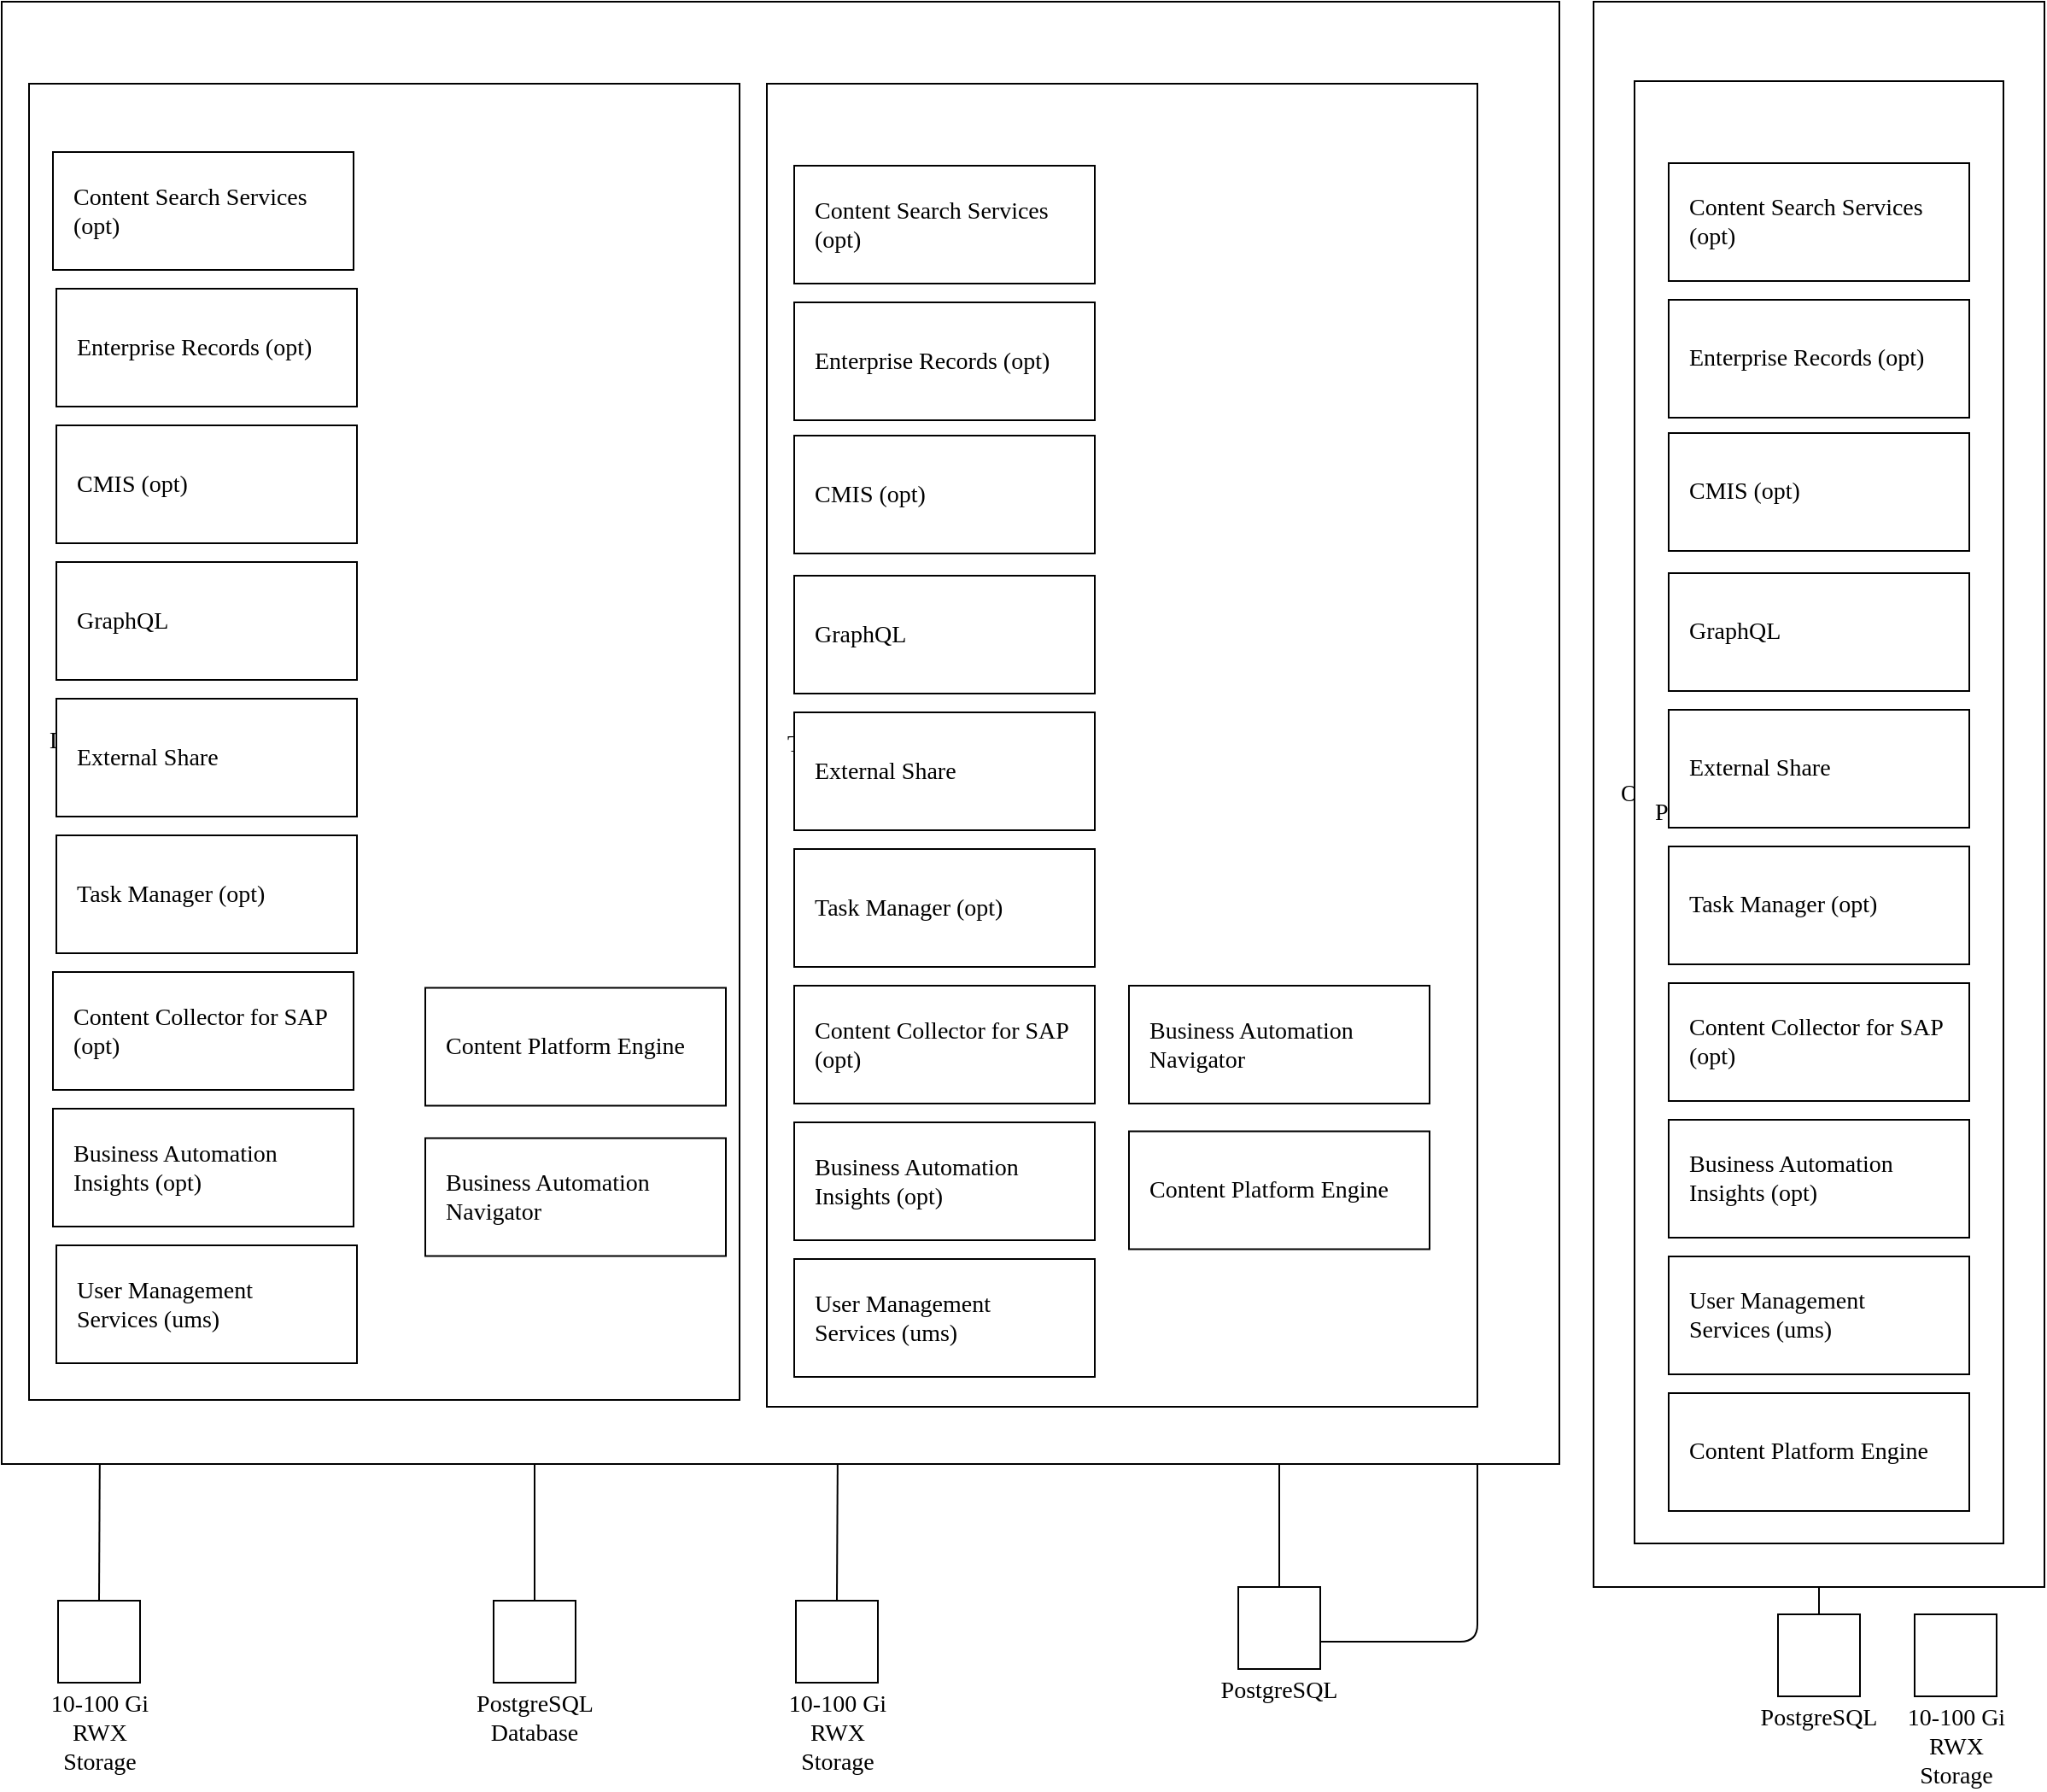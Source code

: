 ﻿<mxGraphModel dx="1116" dy="579" grid="1" gridSize="8" guides="1" tooltips="1" connect="1" arrows="1" fold="1" page="1" pageScale="1" pageWidth="1169" pageHeight="827" background="#ffffff"><root><MiscDiagram modelType="MiscDiagram" lastModifiedUserId="dbush@ibm.com" description="" lastModified="2022-01-26T00:23:59Z" _id="miscdiagram_rkGhVJUDY" label="FileNet Content Manager on OCP/K8s" id="0"><mxCell/></MiscDiagram><mxCell id="1" parent="0"/><UserObject placeholders="1" label="10-100 Gi RWX Storage" Icon-Name="block-storage--alt" id="miscdiagram_rkGhVJUDY_23dySjfXgVyE"><mxCell style="shape=mxgraph.ibm2mondrian.base;shapeType=ln;shapeLayout=collapsed;colorFamily=cyan;colorBackground=noColor:noColor;html=1;whiteSpace=wrap;metaEdit=1;strokeWidth=1;collapsible=0;recursiveResize=0;expand=0;fontFamily=IBM Plex Sans;fontColor=#000000;fontSize=14;image=;verticalAlign=top;align=center;spacing=0;spacingLeft=0;spacingRight=0;spacingTop=0;spacingBottom=0;verticalLabelPosition=bottom;labelPosition=center;positionText=bottom;container=1;labelWidth=71;" vertex="1" parent="1"><mxGeometry x="57" y="960" width="48" height="48" as="geometry"/></mxCell></UserObject><UserObject placeholders="1" label="PostgreSQL Database" Icon-Name="data--base" id="miscdiagram_rkGhVJUDY_33dySjfX5k6t"><mxCell style="shape=mxgraph.ibm2mondrian.base;shapeType=ln;shapeLayout=collapsed;colorFamily=cyan;colorBackground=noColor:noColor;html=1;whiteSpace=wrap;metaEdit=1;strokeWidth=1;collapsible=0;recursiveResize=0;expand=0;fontFamily=IBM Plex Sans;fontColor=#000000;fontSize=14;image=;verticalAlign=top;align=center;spacing=0;spacingLeft=0;spacingRight=0;spacingTop=0;spacingBottom=0;verticalLabelPosition=bottom;labelPosition=center;positionText=bottom;container=1" vertex="1" parent="1"><mxGeometry x="312" y="960" width="48" height="48" as="geometry"/></mxCell></UserObject><UserObject placeholders="1" label="10-100 Gi RWX Storage" Icon-Name="block-storage--alt" _id="userobject_36ttRFTNKfP" id="miscdiagram_rkGhVJUDY_43dySjfXHc7G"><mxCell style="shape=mxgraph.ibm2mondrian.base;shapeType=ln;shapeLayout=collapsed;colorFamily=cyan;colorBackground=noColor:noColor;html=1;whiteSpace=wrap;metaEdit=1;strokeWidth=1;collapsible=0;recursiveResize=0;expand=0;fontFamily=IBM Plex Sans;fontColor=#000000;fontSize=14;image=;verticalAlign=top;align=center;spacing=0;spacingLeft=0;spacingRight=0;spacingTop=0;spacingBottom=0;verticalLabelPosition=bottom;labelPosition=center;positionText=bottom;container=1;labelWidth=71;" vertex="1" parent="1"><mxGeometry x="489" y="960" width="48" height="48" as="geometry"/></mxCell></UserObject><UserObject placeholders="1" label="PostgreSQL" Icon-Name="data--base" _id="userobject_36ttRFUOisq" id="miscdiagram_rkGhVJUDY_53dySjfX0jGf"><mxCell style="shape=mxgraph.ibm2mondrian.base;shapeType=ln;shapeLayout=collapsed;colorFamily=cyan;colorBackground=noColor:noColor;html=1;whiteSpace=wrap;metaEdit=1;strokeWidth=1;collapsible=0;recursiveResize=0;expand=0;fontFamily=IBM Plex Sans;fontColor=#000000;fontSize=14;image=;verticalAlign=top;align=center;spacing=0;spacingLeft=0;spacingRight=0;spacingTop=0;spacingBottom=0;verticalLabelPosition=bottom;labelPosition=center;positionText=bottom;container=1" vertex="1" parent="1"><mxGeometry x="748" y="952" width="48" height="48" as="geometry"/></mxCell></UserObject><UserObject placeholders="1" label="10-100 Gi RWX Storage" Icon-Name="block-storage--alt" _id="userobject_36ttSXxvI7j" id="miscdiagram_rkGhVJUDY_63dySjfXujRK"><mxCell style="shape=mxgraph.ibm2mondrian.base;shapeType=ln;shapeLayout=collapsed;colorFamily=cyan;colorBackground=noColor:noColor;html=1;whiteSpace=wrap;metaEdit=1;strokeWidth=1;collapsible=0;recursiveResize=0;expand=0;fontFamily=IBM Plex Sans;fontColor=#000000;fontSize=14;image=;verticalAlign=top;align=center;spacing=0;spacingLeft=0;spacingRight=0;spacingTop=0;spacingBottom=0;verticalLabelPosition=bottom;labelPosition=center;positionText=bottom;container=1;labelWidth=71;" vertex="1" parent="1"><mxGeometry x="1144" y="968" width="48" height="48" as="geometry"/></mxCell></UserObject><UserObject placeholders="1" label="PostgreSQL" Icon-Name="data--base" _id="userobject_36ttSXyuro8" id="miscdiagram_rkGhVJUDY_73dySjfXkvQB"><mxCell style="shape=mxgraph.ibm2mondrian.base;shapeType=ln;shapeLayout=collapsed;colorFamily=cyan;colorBackground=noColor:noColor;html=1;whiteSpace=wrap;metaEdit=1;strokeWidth=1;collapsible=0;recursiveResize=0;expand=0;fontFamily=IBM Plex Sans;fontColor=#000000;fontSize=14;image=;verticalAlign=top;align=center;spacing=0;spacingLeft=0;spacingRight=0;spacingTop=0;spacingBottom=0;verticalLabelPosition=bottom;labelPosition=center;positionText=bottom;container=1" vertex="1" parent="1"><mxGeometry x="1064" y="968" width="48" height="48" as="geometry"/></mxCell></UserObject><mxCell id="miscdiagram_rkGhVJUDY_83dySjfXIeOr" style="edgeStyle=orthogonalEdgeStyle;rounded=1;orthogonalLoop=1;jettySize=auto;html=1;jumpStyle=arc;jumpSize=8;entryX=0;entryY=0.6;entryDx=0;entryDy=0;entryPerimeter=0;endArrow=none;endFill=0;" edge="1" parent="1" source="miscdiagram_rkGhVJUDY_33dySjfX5k6t" target="miscdiagram_rkGhVJUDY_183dySjfXfgjw"><mxGeometry relative="1" as="geometry"/></mxCell><mxCell id="miscdiagram_rkGhVJUDY_93dySjfXFhpG" style="edgeStyle=orthogonalEdgeStyle;rounded=1;orthogonalLoop=1;jettySize=auto;html=1;jumpStyle=arc;jumpSize=8;endArrow=none;endFill=0;" edge="1" parent="1" source="miscdiagram_rkGhVJUDY_33dySjfX5k6t" target="miscdiagram_rkGhVJUDY_173dySjfXqQ2Y"><mxGeometry relative="1" as="geometry"><Array as="points"><mxPoint x="336" y="856"/><mxPoint x="376" y="856"/></Array></mxGeometry></mxCell><mxCell id="miscdiagram_rkGhVJUDY_103dySjfX6Dnn" style="edgeStyle=orthogonalEdgeStyle;rounded=1;orthogonalLoop=1;jettySize=auto;html=1;jumpStyle=arc;jumpSize=8;entryX=1;entryY=0.5;entryDx=0;entryDy=0;entryPerimeter=0;endArrow=none;endFill=0;" edge="1" parent="1" source="miscdiagram_rkGhVJUDY_53dySjfX0jGf" target="miscdiagram_rkGhVJUDY_393dySjfXf3iQ"><mxGeometry relative="1" as="geometry"><Array as="points"><mxPoint x="888" y="984"/><mxPoint x="888" y="677"/><mxPoint x="876" y="677"/></Array></mxGeometry></mxCell><mxCell id="miscdiagram_rkGhVJUDY_113dySjfXLWKu" style="edgeStyle=orthogonalEdgeStyle;rounded=1;orthogonalLoop=1;jettySize=auto;html=1;jumpStyle=arc;jumpSize=8;entryX=0.1;entryY=1;entryDx=0;entryDy=0;entryPerimeter=0;endArrow=none;endFill=0;" edge="1" parent="1" source="miscdiagram_rkGhVJUDY_23dySjfXgVyE" target="miscdiagram_rkGhVJUDY_163dySjfXV3mn"><mxGeometry relative="1" as="geometry"/></mxCell><mxCell id="miscdiagram_rkGhVJUDY_123dySjfXEUuW" style="edgeStyle=orthogonalEdgeStyle;rounded=1;orthogonalLoop=1;jettySize=auto;html=1;jumpStyle=arc;jumpSize=8;entryX=0.1;entryY=1;entryDx=0;entryDy=0;entryPerimeter=0;endArrow=none;endFill=0;" edge="1" parent="1" source="miscdiagram_rkGhVJUDY_43dySjfXHc7G" target="miscdiagram_rkGhVJUDY_283dySjfXKG3Q"><mxGeometry relative="1" as="geometry"/></mxCell><mxCell id="miscdiagram_rkGhVJUDY_133dySjfXit7h" style="edgeStyle=orthogonalEdgeStyle;rounded=1;orthogonalLoop=1;jettySize=auto;html=1;jumpStyle=arc;jumpSize=8;endArrow=none;endFill=0;" edge="1" parent="1" source="miscdiagram_rkGhVJUDY_73dySjfXkvQB" target="miscdiagram_rkGhVJUDY_423dySjfX70YX"><mxGeometry relative="1" as="geometry"/></mxCell><mxCell id="miscdiagram_rkGhVJUDY_143dySjfXaDBe" style="edgeStyle=orthogonalEdgeStyle;rounded=1;orthogonalLoop=1;jettySize=auto;html=1;jumpStyle=arc;jumpSize=8;entryX=0.5;entryY=1;entryDx=0;entryDy=0;entryPerimeter=0;endArrow=none;endFill=0;" edge="1" parent="1" source="miscdiagram_rkGhVJUDY_53dySjfX0jGf" target="miscdiagram_rkGhVJUDY_293dySjfXHPGs"><mxGeometry relative="1" as="geometry"/></mxCell><UserObject placeholders="1" label="&lt;span style=&quot;font-family: &amp;#34;ibm plex sans&amp;#34;&quot;&gt;OpenShift 4.7-4.8 Dev Cluster&lt;/span&gt;" Icon-Name="logo--openshift" id="miscdiagram_rkGhVJUDY_153dySjfXsYIJ"><mxCell style="shape=mxgraph.ibm2mondrian.base;shapeType=pg;shapeLayout=expanded;colorFamily=green;colorBackground=noColor:noColor;strokeWidth=1;html=1;whiteSpace=wrap;metaEdit=1;collapsible=0;recursiveResize=0;expand=0;fontFamily=IBM Plex Sans SmBld;fontColor=#000000;fontSize=14;image=;verticalAlign=middle;align=left;spacing=0;spacingLeft=16;spacingRight=16;spacingTop=0;spacingBottom=0;container=1" vertex="1" parent="1"><mxGeometry x="24" y="24" width="912" height="856" as="geometry"/></mxCell></UserObject><UserObject placeholders="1" label="Dev Namespace" Icon-Name="border--none" id="miscdiagram_rkGhVJUDY_163dySjfXV3mn"><mxCell style="shape=mxgraph.ibm2mondrian.base;shapeType=lg;shapeLayout=expanded;colorFamily=green;colorBackground=noColor:noColor;html=1;whiteSpace=wrap;metaEdit=1;strokeWidth=1;collapsible=0;recursiveResize=0;expand=0;fontFamily=IBM Plex Sans;fontColor=#000000;fontSize=14;image=;verticalAlign=middle;align=left;spacing=0;spacingLeft=12;spacingRight=16;spacingTop=0;spacingBottom=0;container=1" vertex="1" parent="miscdiagram_rkGhVJUDY_153dySjfXsYIJ"><mxGeometry x="16" y="48" width="416" height="770.5" as="geometry"/></mxCell></UserObject><UserObject placeholders="1" label="Business Automation Navigator" Icon-Name="cube" id="miscdiagram_rkGhVJUDY_173dySjfXqQ2Y"><mxCell style="shape=mxgraph.ibm2mondrian.base;shapeType=lg;shapeLayout=expanded;colorFamily=green;colorBackground=noColor:noColor;html=1;whiteSpace=wrap;metaEdit=1;strokeWidth=1;collapsible=0;recursiveResize=0;expand=0;fontFamily=IBM Plex Sans;fontColor=#000000;fontSize=14;image=;verticalAlign=middle;align=left;spacing=0;spacingLeft=12;spacingRight=16;spacingTop=0;spacingBottom=0;container=1" vertex="1" parent="miscdiagram_rkGhVJUDY_163dySjfXV3mn"><mxGeometry x="232" y="617.25" width="176" height="69" as="geometry"/></mxCell></UserObject><UserObject placeholders="1" label="Content Platform Engine" Icon-Name="cube" _id="userobject_366SRn9kK6m" id="miscdiagram_rkGhVJUDY_183dySjfXfgjw"><mxCell style="shape=mxgraph.ibm2mondrian.base;shapeType=lg;shapeLayout=expanded;colorFamily=green;colorBackground=noColor:noColor;html=1;whiteSpace=wrap;metaEdit=1;strokeWidth=1;collapsible=0;recursiveResize=0;expand=0;fontFamily=IBM Plex Sans;fontColor=#000000;fontSize=14;image=;verticalAlign=middle;align=left;spacing=0;spacingLeft=12;spacingRight=16;spacingTop=0;spacingBottom=0;container=1" vertex="1" parent="miscdiagram_rkGhVJUDY_163dySjfXV3mn"><mxGeometry x="232" y="529.25" width="176" height="69" as="geometry"/></mxCell></UserObject><UserObject placeholders="1" label="Content Search Services (opt)" Icon-Name="cube" _id="userobject_366SV8ybu81" id="miscdiagram_rkGhVJUDY_193dySjfXc0gb"><mxCell style="shape=mxgraph.ibm2mondrian.base;shapeType=lg;shapeLayout=expanded;colorFamily=green;colorBackground=noColor:noColor;html=1;whiteSpace=wrap;metaEdit=1;strokeWidth=1;collapsible=0;recursiveResize=0;expand=0;fontFamily=IBM Plex Sans;fontColor=#000000;fontSize=14;image=;verticalAlign=middle;align=left;spacing=0;spacingLeft=12;spacingRight=16;spacingTop=0;spacingBottom=0;container=1" vertex="1" parent="miscdiagram_rkGhVJUDY_163dySjfXV3mn"><mxGeometry x="14" y="40" width="176" height="69" as="geometry"/></mxCell></UserObject><UserObject placeholders="1" label="Enterprise Records (opt)" Icon-Name="cube" _id="userobject_366SZdwzNtv" id="miscdiagram_rkGhVJUDY_203dySjfXtHdV"><mxCell style="shape=mxgraph.ibm2mondrian.base;shapeType=lg;shapeLayout=expanded;colorFamily=green;colorBackground=noColor:noColor;html=1;whiteSpace=wrap;metaEdit=1;strokeWidth=1;collapsible=0;recursiveResize=0;expand=0;fontFamily=IBM Plex Sans;fontColor=#000000;fontSize=14;image=;verticalAlign=middle;align=left;spacing=0;spacingLeft=12;spacingRight=16;spacingTop=0;spacingBottom=0;container=1" vertex="1" parent="miscdiagram_rkGhVJUDY_163dySjfXV3mn"><mxGeometry x="16" y="120" width="176" height="69" as="geometry"/></mxCell></UserObject><UserObject placeholders="1" label="CMIS (opt)" Icon-Name="cube" _id="userobject_366TahdX8hx" id="miscdiagram_rkGhVJUDY_213dySjfXezWg"><mxCell style="shape=mxgraph.ibm2mondrian.base;shapeType=lg;shapeLayout=expanded;colorFamily=green;colorBackground=noColor:noColor;html=1;whiteSpace=wrap;metaEdit=1;strokeWidth=1;collapsible=0;recursiveResize=0;expand=0;fontFamily=IBM Plex Sans;fontColor=#000000;fontSize=14;image=;verticalAlign=middle;align=left;spacing=0;spacingLeft=12;spacingRight=16;spacingTop=0;spacingBottom=0;container=1" vertex="1" parent="miscdiagram_rkGhVJUDY_163dySjfXV3mn"><mxGeometry x="16" y="200" width="176" height="69" as="geometry"/></mxCell></UserObject><UserObject placeholders="1" label="GraphQL" Icon-Name="cube" _id="userobject_366TksrBaeI" id="miscdiagram_rkGhVJUDY_223dySjfXFlk1"><mxCell style="shape=mxgraph.ibm2mondrian.base;shapeType=lg;shapeLayout=expanded;colorFamily=green;colorBackground=noColor:noColor;html=1;whiteSpace=wrap;metaEdit=1;strokeWidth=1;collapsible=0;recursiveResize=0;expand=0;fontFamily=IBM Plex Sans;fontColor=#000000;fontSize=14;image=;verticalAlign=middle;align=left;spacing=0;spacingLeft=12;spacingRight=16;spacingTop=0;spacingBottom=0;container=1" vertex="1" parent="miscdiagram_rkGhVJUDY_163dySjfXV3mn"><mxGeometry x="16" y="280" width="176" height="69" as="geometry"/></mxCell></UserObject><UserObject placeholders="1" label="External Share" Icon-Name="cube" _id="userobject_366Tww23MIy" id="miscdiagram_rkGhVJUDY_233dySjfXs35q"><mxCell style="shape=mxgraph.ibm2mondrian.base;shapeType=lg;shapeLayout=expanded;colorFamily=green;colorBackground=noColor:noColor;html=1;whiteSpace=wrap;metaEdit=1;strokeWidth=1;collapsible=0;recursiveResize=0;expand=0;fontFamily=IBM Plex Sans;fontColor=#000000;fontSize=14;image=;verticalAlign=middle;align=left;spacing=0;spacingLeft=12;spacingRight=16;spacingTop=0;spacingBottom=0;container=1" vertex="1" parent="miscdiagram_rkGhVJUDY_163dySjfXV3mn"><mxGeometry x="16" y="360" width="176" height="69" as="geometry"/></mxCell></UserObject><UserObject placeholders="1" label="Task Manager (opt)" Icon-Name="cube" _id="userobject_366TFQOjpC4" id="miscdiagram_rkGhVJUDY_243dySjfXyxXE"><mxCell style="shape=mxgraph.ibm2mondrian.base;shapeType=lg;shapeLayout=expanded;colorFamily=green;colorBackground=noColor:noColor;html=1;whiteSpace=wrap;metaEdit=1;strokeWidth=1;collapsible=0;recursiveResize=0;expand=0;fontFamily=IBM Plex Sans;fontColor=#000000;fontSize=14;image=;verticalAlign=middle;align=left;spacing=0;spacingLeft=12;spacingRight=16;spacingTop=0;spacingBottom=0;container=1" vertex="1" parent="miscdiagram_rkGhVJUDY_163dySjfXV3mn"><mxGeometry x="16" y="440" width="176" height="69" as="geometry"/></mxCell></UserObject><UserObject placeholders="1" label="Content Collector for SAP (opt)" Icon-Name="cube" _id="userobject_36amQPO4hUP" id="miscdiagram_rkGhVJUDY_253dySjfXc5hr"><mxCell style="shape=mxgraph.ibm2mondrian.base;shapeType=lg;shapeLayout=expanded;colorFamily=green;colorBackground=noColor:noColor;html=1;whiteSpace=wrap;metaEdit=1;strokeWidth=1;collapsible=0;recursiveResize=0;expand=0;fontFamily=IBM Plex Sans;fontColor=#000000;fontSize=14;image=;verticalAlign=middle;align=left;spacing=0;spacingLeft=12;spacingRight=16;spacingTop=0;spacingBottom=0;container=1" vertex="1" parent="miscdiagram_rkGhVJUDY_163dySjfXV3mn"><mxGeometry x="14" y="520" width="176" height="69" as="geometry"/></mxCell></UserObject><UserObject placeholders="1" label="Business Automation Insights (opt)" Icon-Name="cube" _id="userobject_36an44Otc5p" id="miscdiagram_rkGhVJUDY_263dySjfXm6NV"><mxCell style="shape=mxgraph.ibm2mondrian.base;shapeType=lg;shapeLayout=expanded;colorFamily=green;colorBackground=noColor:noColor;html=1;whiteSpace=wrap;metaEdit=1;strokeWidth=1;collapsible=0;recursiveResize=0;expand=0;fontFamily=IBM Plex Sans;fontColor=#000000;fontSize=14;image=;verticalAlign=middle;align=left;spacing=0;spacingLeft=12;spacingRight=16;spacingTop=0;spacingBottom=0;container=1" vertex="1" parent="miscdiagram_rkGhVJUDY_163dySjfXV3mn"><mxGeometry x="14" y="600" width="176" height="69" as="geometry"/></mxCell></UserObject><UserObject placeholders="1" label="User Management Services (ums)" Icon-Name="cube" _id="userobject_36andyxD0zr" id="miscdiagram_rkGhVJUDY_273dySjfXKVbn"><mxCell style="shape=mxgraph.ibm2mondrian.base;shapeType=lg;shapeLayout=expanded;colorFamily=green;colorBackground=noColor:noColor;html=1;whiteSpace=wrap;metaEdit=1;strokeWidth=1;collapsible=0;recursiveResize=0;expand=0;fontFamily=IBM Plex Sans;fontColor=#000000;fontSize=14;image=;verticalAlign=middle;align=left;spacing=0;spacingLeft=12;spacingRight=16;spacingTop=0;spacingBottom=0;container=1" vertex="1" parent="miscdiagram_rkGhVJUDY_163dySjfXV3mn"><mxGeometry x="16" y="680" width="176" height="69" as="geometry"/></mxCell></UserObject><UserObject placeholders="1" label="Test/QA/Stage Namespace" Icon-Name="border--none" _id="userobject_365Ft8IL3wn" id="miscdiagram_rkGhVJUDY_283dySjfXKG3Q"><mxCell style="shape=mxgraph.ibm2mondrian.base;shapeType=lg;shapeLayout=expanded;colorFamily=green;colorBackground=noColor:noColor;html=1;whiteSpace=wrap;metaEdit=1;strokeWidth=1;collapsible=0;recursiveResize=0;expand=0;fontFamily=IBM Plex Sans;fontColor=#000000;fontSize=14;image=;verticalAlign=middle;align=left;spacing=0;spacingLeft=12;spacingRight=16;spacingTop=0;spacingBottom=0;container=1" vertex="1" parent="miscdiagram_rkGhVJUDY_153dySjfXsYIJ"><mxGeometry x="448" y="48" width="416" height="774.5" as="geometry"/></mxCell></UserObject><UserObject placeholders="1" label="Content Platform Engine" Icon-Name="cube" _id="userobject_36ap4e5Lf2h" id="miscdiagram_rkGhVJUDY_293dySjfXHPGs"><mxCell style="shape=mxgraph.ibm2mondrian.base;shapeType=lg;shapeLayout=expanded;colorFamily=green;colorBackground=noColor:noColor;html=1;whiteSpace=wrap;metaEdit=1;strokeWidth=1;collapsible=0;recursiveResize=0;expand=0;fontFamily=IBM Plex Sans;fontColor=#000000;fontSize=14;image=;verticalAlign=middle;align=left;spacing=0;spacingLeft=12;spacingRight=16;spacingTop=0;spacingBottom=0;container=1" vertex="1" parent="miscdiagram_rkGhVJUDY_283dySjfXKG3Q"><mxGeometry x="212" y="613.25" width="176" height="69" as="geometry"/></mxCell></UserObject><UserObject placeholders="1" label="Content Search Services (opt)" Icon-Name="cube" _id="userobject_36ap4e6BE5W" id="miscdiagram_rkGhVJUDY_303dySjfXGv6n"><mxCell style="shape=mxgraph.ibm2mondrian.base;shapeType=lg;shapeLayout=expanded;colorFamily=green;colorBackground=noColor:noColor;html=1;whiteSpace=wrap;metaEdit=1;strokeWidth=1;collapsible=0;recursiveResize=0;expand=0;fontFamily=IBM Plex Sans;fontColor=#000000;fontSize=14;image=;verticalAlign=middle;align=left;spacing=0;spacingLeft=12;spacingRight=16;spacingTop=0;spacingBottom=0;container=1" vertex="1" parent="miscdiagram_rkGhVJUDY_283dySjfXKG3Q"><mxGeometry x="16" y="48" width="176" height="69" as="geometry"/></mxCell></UserObject><UserObject placeholders="1" label="Enterprise Records (opt)" Icon-Name="cube" _id="userobject_36ap4e6mJHD" id="miscdiagram_rkGhVJUDY_313dySjfX8l6g"><mxCell style="shape=mxgraph.ibm2mondrian.base;shapeType=lg;shapeLayout=expanded;colorFamily=green;colorBackground=noColor:noColor;html=1;whiteSpace=wrap;metaEdit=1;strokeWidth=1;collapsible=0;recursiveResize=0;expand=0;fontFamily=IBM Plex Sans;fontColor=#000000;fontSize=14;image=;verticalAlign=middle;align=left;spacing=0;spacingLeft=12;spacingRight=16;spacingTop=0;spacingBottom=0;container=1" vertex="1" parent="miscdiagram_rkGhVJUDY_283dySjfXKG3Q"><mxGeometry x="16" y="128" width="176" height="69" as="geometry"/></mxCell></UserObject><UserObject placeholders="1" label="CMIS (opt)" Icon-Name="cube" _id="userobject_36ap4e6DQLF" id="miscdiagram_rkGhVJUDY_323dySjfXREGB"><mxCell style="shape=mxgraph.ibm2mondrian.base;shapeType=lg;shapeLayout=expanded;colorFamily=green;colorBackground=noColor:noColor;html=1;whiteSpace=wrap;metaEdit=1;strokeWidth=1;collapsible=0;recursiveResize=0;expand=0;fontFamily=IBM Plex Sans;fontColor=#000000;fontSize=14;image=;verticalAlign=middle;align=left;spacing=0;spacingLeft=12;spacingRight=16;spacingTop=0;spacingBottom=0;container=1" vertex="1" parent="miscdiagram_rkGhVJUDY_283dySjfXKG3Q"><mxGeometry x="16" y="206" width="176" height="69" as="geometry"/></mxCell></UserObject><UserObject placeholders="1" label="GraphQL" Icon-Name="cube" _id="userobject_36ap4e6fJGa" id="miscdiagram_rkGhVJUDY_333dySjfXNCFB"><mxCell style="shape=mxgraph.ibm2mondrian.base;shapeType=lg;shapeLayout=expanded;colorFamily=green;colorBackground=noColor:noColor;html=1;whiteSpace=wrap;metaEdit=1;strokeWidth=1;collapsible=0;recursiveResize=0;expand=0;fontFamily=IBM Plex Sans;fontColor=#000000;fontSize=14;image=;verticalAlign=middle;align=left;spacing=0;spacingLeft=12;spacingRight=16;spacingTop=0;spacingBottom=0;container=1" vertex="1" parent="miscdiagram_rkGhVJUDY_283dySjfXKG3Q"><mxGeometry x="16" y="288" width="176" height="69" as="geometry"/></mxCell></UserObject><UserObject placeholders="1" label="External Share" Icon-Name="cube" _id="userobject_36ap4e6jf4m" id="miscdiagram_rkGhVJUDY_343dySjfXHEN4"><mxCell style="shape=mxgraph.ibm2mondrian.base;shapeType=lg;shapeLayout=expanded;colorFamily=green;colorBackground=noColor:noColor;html=1;whiteSpace=wrap;metaEdit=1;strokeWidth=1;collapsible=0;recursiveResize=0;expand=0;fontFamily=IBM Plex Sans;fontColor=#000000;fontSize=14;image=;verticalAlign=middle;align=left;spacing=0;spacingLeft=12;spacingRight=16;spacingTop=0;spacingBottom=0;container=1" vertex="1" parent="miscdiagram_rkGhVJUDY_283dySjfXKG3Q"><mxGeometry x="16" y="368" width="176" height="69" as="geometry"/></mxCell></UserObject><UserObject placeholders="1" label="Task Manager (opt)" Icon-Name="cube" _id="userobject_36ap4e6PUoa" id="miscdiagram_rkGhVJUDY_353dySjfXh410"><mxCell style="shape=mxgraph.ibm2mondrian.base;shapeType=lg;shapeLayout=expanded;colorFamily=green;colorBackground=noColor:noColor;html=1;whiteSpace=wrap;metaEdit=1;strokeWidth=1;collapsible=0;recursiveResize=0;expand=0;fontFamily=IBM Plex Sans;fontColor=#000000;fontSize=14;image=;verticalAlign=middle;align=left;spacing=0;spacingLeft=12;spacingRight=16;spacingTop=0;spacingBottom=0;container=1" vertex="1" parent="miscdiagram_rkGhVJUDY_283dySjfXKG3Q"><mxGeometry x="16" y="448" width="176" height="69" as="geometry"/></mxCell></UserObject><UserObject placeholders="1" label="Content Collector for SAP (opt)" Icon-Name="cube" _id="userobject_36ap4e6GIJR" id="miscdiagram_rkGhVJUDY_363dySjfXhXY6"><mxCell style="shape=mxgraph.ibm2mondrian.base;shapeType=lg;shapeLayout=expanded;colorFamily=green;colorBackground=noColor:noColor;html=1;whiteSpace=wrap;metaEdit=1;strokeWidth=1;collapsible=0;recursiveResize=0;expand=0;fontFamily=IBM Plex Sans;fontColor=#000000;fontSize=14;image=;verticalAlign=middle;align=left;spacing=0;spacingLeft=12;spacingRight=16;spacingTop=0;spacingBottom=0;container=1" vertex="1" parent="miscdiagram_rkGhVJUDY_283dySjfXKG3Q"><mxGeometry x="16" y="528" width="176" height="69" as="geometry"/></mxCell></UserObject><UserObject placeholders="1" label="Business Automation Insights (opt)" Icon-Name="cube" _id="userobject_36ap4e68DBm" id="miscdiagram_rkGhVJUDY_373dySjfXtRqO"><mxCell style="shape=mxgraph.ibm2mondrian.base;shapeType=lg;shapeLayout=expanded;colorFamily=green;colorBackground=noColor:noColor;html=1;whiteSpace=wrap;metaEdit=1;strokeWidth=1;collapsible=0;recursiveResize=0;expand=0;fontFamily=IBM Plex Sans;fontColor=#000000;fontSize=14;image=;verticalAlign=middle;align=left;spacing=0;spacingLeft=12;spacingRight=16;spacingTop=0;spacingBottom=0;container=1" vertex="1" parent="miscdiagram_rkGhVJUDY_283dySjfXKG3Q"><mxGeometry x="16" y="608" width="176" height="69" as="geometry"/></mxCell></UserObject><UserObject placeholders="1" label="User Management Services (ums)" Icon-Name="cube" _id="userobject_36ap4e6Q7MY" id="miscdiagram_rkGhVJUDY_383dySjfXNoWq"><mxCell style="shape=mxgraph.ibm2mondrian.base;shapeType=lg;shapeLayout=expanded;colorFamily=green;colorBackground=noColor:noColor;html=1;whiteSpace=wrap;metaEdit=1;strokeWidth=1;collapsible=0;recursiveResize=0;expand=0;fontFamily=IBM Plex Sans;fontColor=#000000;fontSize=14;image=;verticalAlign=middle;align=left;spacing=0;spacingLeft=12;spacingRight=16;spacingTop=0;spacingBottom=0;container=1" vertex="1" parent="miscdiagram_rkGhVJUDY_283dySjfXKG3Q"><mxGeometry x="16" y="688" width="176" height="69" as="geometry"/></mxCell></UserObject><UserObject placeholders="1" label="Business Automation Navigator" Icon-Name="cube" _id="userobject_36ttIwLSmuu" id="miscdiagram_rkGhVJUDY_393dySjfXf3iQ"><mxCell style="shape=mxgraph.ibm2mondrian.base;shapeType=lg;shapeLayout=expanded;colorFamily=green;colorBackground=noColor:noColor;html=1;whiteSpace=wrap;metaEdit=1;strokeWidth=1;collapsible=0;recursiveResize=0;expand=0;fontFamily=IBM Plex Sans;fontColor=#000000;fontSize=14;image=;verticalAlign=middle;align=left;spacing=0;spacingLeft=12;spacingRight=16;spacingTop=0;spacingBottom=0;container=1" vertex="1" parent="miscdiagram_rkGhVJUDY_283dySjfXKG3Q"><mxGeometry x="212" y="528" width="176" height="69" as="geometry"/></mxCell></UserObject><UserObject placeholders="1" label="&lt;span style=&quot;font-family: &amp;#34;ibm plex sans&amp;#34;&quot;&gt;OpenShift 4.7-4.8 Prod Cluster&lt;/span&gt;" Icon-Name="logo--openshift" id="miscdiagram_rkGhVJUDY_403dySjfX03qo"><mxCell style="shape=mxgraph.ibm2mondrian.base;shapeType=pg;shapeLayout=expanded;colorFamily=green;colorBackground=noColor:noColor;strokeWidth=1;html=1;whiteSpace=wrap;metaEdit=1;collapsible=0;recursiveResize=0;expand=0;fontFamily=IBM Plex Sans SmBld;fontColor=#000000;fontSize=14;image=;verticalAlign=middle;align=left;spacing=0;spacingLeft=16;spacingRight=16;spacingTop=0;spacingBottom=0;container=1" vertex="1" parent="1"><mxGeometry x="956" y="24" width="264" height="928" as="geometry"/></mxCell></UserObject><UserObject placeholders="1" label="Prod Namespace" Icon-Name="border--none" _id="userobject_365Ft8IL3wn" id="miscdiagram_rkGhVJUDY_413dySjfXWuDo"><mxCell style="shape=mxgraph.ibm2mondrian.base;shapeType=lg;shapeLayout=expanded;colorFamily=green;colorBackground=noColor:noColor;html=1;whiteSpace=wrap;metaEdit=1;strokeWidth=1;collapsible=0;recursiveResize=0;expand=0;fontFamily=IBM Plex Sans;fontColor=#000000;fontSize=14;image=;verticalAlign=middle;align=left;spacing=0;spacingLeft=12;spacingRight=16;spacingTop=0;spacingBottom=0;container=1" vertex="1" parent="miscdiagram_rkGhVJUDY_403dySjfX03qo"><mxGeometry x="24" y="46.5" width="216" height="856" as="geometry"/></mxCell></UserObject><UserObject placeholders="1" label="Content Platform Engine" Icon-Name="cube" _id="userobject_36ap4e5Lf2h" id="miscdiagram_rkGhVJUDY_423dySjfX70YX"><mxCell style="shape=mxgraph.ibm2mondrian.base;shapeType=lg;shapeLayout=expanded;colorFamily=green;colorBackground=noColor:noColor;html=1;whiteSpace=wrap;metaEdit=1;strokeWidth=1;collapsible=0;recursiveResize=0;expand=0;fontFamily=IBM Plex Sans;fontColor=#000000;fontSize=14;image=;verticalAlign=middle;align=left;spacing=0;spacingLeft=12;spacingRight=16;spacingTop=0;spacingBottom=0;container=1" vertex="1" parent="miscdiagram_rkGhVJUDY_413dySjfXWuDo"><mxGeometry x="20" y="768" width="176" height="69" as="geometry"/></mxCell></UserObject><UserObject placeholders="1" label="Content Search Services (opt)" Icon-Name="cube" _id="userobject_36ap4e6BE5W" id="miscdiagram_rkGhVJUDY_433dySjfXjfaP"><mxCell style="shape=mxgraph.ibm2mondrian.base;shapeType=lg;shapeLayout=expanded;colorFamily=green;colorBackground=noColor:noColor;html=1;whiteSpace=wrap;metaEdit=1;strokeWidth=1;collapsible=0;recursiveResize=0;expand=0;fontFamily=IBM Plex Sans;fontColor=#000000;fontSize=14;image=;verticalAlign=middle;align=left;spacing=0;spacingLeft=12;spacingRight=16;spacingTop=0;spacingBottom=0;container=1" vertex="1" parent="miscdiagram_rkGhVJUDY_413dySjfXWuDo"><mxGeometry x="20" y="48" width="176" height="69" as="geometry"/></mxCell></UserObject><UserObject placeholders="1" label="Enterprise Records (opt)" Icon-Name="cube" _id="userobject_36ap4e6mJHD" id="miscdiagram_rkGhVJUDY_443dySjfXmrGt"><mxCell style="shape=mxgraph.ibm2mondrian.base;shapeType=lg;shapeLayout=expanded;colorFamily=green;colorBackground=noColor:noColor;html=1;whiteSpace=wrap;metaEdit=1;strokeWidth=1;collapsible=0;recursiveResize=0;expand=0;fontFamily=IBM Plex Sans;fontColor=#000000;fontSize=14;image=;verticalAlign=middle;align=left;spacing=0;spacingLeft=12;spacingRight=16;spacingTop=0;spacingBottom=0;container=1" vertex="1" parent="miscdiagram_rkGhVJUDY_413dySjfXWuDo"><mxGeometry x="20" y="128" width="176" height="69" as="geometry"/></mxCell></UserObject><UserObject placeholders="1" label="CMIS (opt)" Icon-Name="cube" _id="userobject_36ap4e6DQLF" id="miscdiagram_rkGhVJUDY_453dySjfXuubx"><mxCell style="shape=mxgraph.ibm2mondrian.base;shapeType=lg;shapeLayout=expanded;colorFamily=green;colorBackground=noColor:noColor;html=1;whiteSpace=wrap;metaEdit=1;strokeWidth=1;collapsible=0;recursiveResize=0;expand=0;fontFamily=IBM Plex Sans;fontColor=#000000;fontSize=14;image=;verticalAlign=middle;align=left;spacing=0;spacingLeft=12;spacingRight=16;spacingTop=0;spacingBottom=0;container=1" vertex="1" parent="miscdiagram_rkGhVJUDY_413dySjfXWuDo"><mxGeometry x="20" y="206" width="176" height="69" as="geometry"/></mxCell></UserObject><UserObject placeholders="1" label="GraphQL" Icon-Name="cube" _id="userobject_36ap4e6fJGa" id="miscdiagram_rkGhVJUDY_463dySjfXkjDc"><mxCell style="shape=mxgraph.ibm2mondrian.base;shapeType=lg;shapeLayout=expanded;colorFamily=green;colorBackground=noColor:noColor;html=1;whiteSpace=wrap;metaEdit=1;strokeWidth=1;collapsible=0;recursiveResize=0;expand=0;fontFamily=IBM Plex Sans;fontColor=#000000;fontSize=14;image=;verticalAlign=middle;align=left;spacing=0;spacingLeft=12;spacingRight=16;spacingTop=0;spacingBottom=0;container=1" vertex="1" parent="miscdiagram_rkGhVJUDY_413dySjfXWuDo"><mxGeometry x="20" y="288" width="176" height="69" as="geometry"/></mxCell></UserObject><UserObject placeholders="1" label="External Share" Icon-Name="cube" _id="userobject_36ap4e6jf4m" id="miscdiagram_rkGhVJUDY_473dySjfXRNCL"><mxCell style="shape=mxgraph.ibm2mondrian.base;shapeType=lg;shapeLayout=expanded;colorFamily=green;colorBackground=noColor:noColor;html=1;whiteSpace=wrap;metaEdit=1;strokeWidth=1;collapsible=0;recursiveResize=0;expand=0;fontFamily=IBM Plex Sans;fontColor=#000000;fontSize=14;image=;verticalAlign=middle;align=left;spacing=0;spacingLeft=12;spacingRight=16;spacingTop=0;spacingBottom=0;container=1" vertex="1" parent="miscdiagram_rkGhVJUDY_413dySjfXWuDo"><mxGeometry x="20" y="368" width="176" height="69" as="geometry"/></mxCell></UserObject><UserObject placeholders="1" label="Task Manager (opt)" Icon-Name="cube" _id="userobject_36ap4e6PUoa" id="miscdiagram_rkGhVJUDY_483dySjfXfnlY"><mxCell style="shape=mxgraph.ibm2mondrian.base;shapeType=lg;shapeLayout=expanded;colorFamily=green;colorBackground=noColor:noColor;html=1;whiteSpace=wrap;metaEdit=1;strokeWidth=1;collapsible=0;recursiveResize=0;expand=0;fontFamily=IBM Plex Sans;fontColor=#000000;fontSize=14;image=;verticalAlign=middle;align=left;spacing=0;spacingLeft=12;spacingRight=16;spacingTop=0;spacingBottom=0;container=1" vertex="1" parent="miscdiagram_rkGhVJUDY_413dySjfXWuDo"><mxGeometry x="20" y="448" width="176" height="69" as="geometry"/></mxCell></UserObject><UserObject placeholders="1" label="Content Collector for SAP (opt)" Icon-Name="cube" _id="userobject_36ap4e6GIJR" id="miscdiagram_rkGhVJUDY_493dySjfXzqhd"><mxCell style="shape=mxgraph.ibm2mondrian.base;shapeType=lg;shapeLayout=expanded;colorFamily=green;colorBackground=noColor:noColor;html=1;whiteSpace=wrap;metaEdit=1;strokeWidth=1;collapsible=0;recursiveResize=0;expand=0;fontFamily=IBM Plex Sans;fontColor=#000000;fontSize=14;image=;verticalAlign=middle;align=left;spacing=0;spacingLeft=12;spacingRight=16;spacingTop=0;spacingBottom=0;container=1" vertex="1" parent="miscdiagram_rkGhVJUDY_413dySjfXWuDo"><mxGeometry x="20" y="528" width="176" height="69" as="geometry"/></mxCell></UserObject><UserObject placeholders="1" label="Business Automation Insights (opt)" Icon-Name="cube" _id="userobject_36ap4e68DBm" id="miscdiagram_rkGhVJUDY_503dySjfXjzRv"><mxCell style="shape=mxgraph.ibm2mondrian.base;shapeType=lg;shapeLayout=expanded;colorFamily=green;colorBackground=noColor:noColor;html=1;whiteSpace=wrap;metaEdit=1;strokeWidth=1;collapsible=0;recursiveResize=0;expand=0;fontFamily=IBM Plex Sans;fontColor=#000000;fontSize=14;image=;verticalAlign=middle;align=left;spacing=0;spacingLeft=12;spacingRight=16;spacingTop=0;spacingBottom=0;container=1" vertex="1" parent="miscdiagram_rkGhVJUDY_413dySjfXWuDo"><mxGeometry x="20" y="608" width="176" height="69" as="geometry"/></mxCell></UserObject><UserObject placeholders="1" label="User Management Services (ums)" Icon-Name="cube" _id="userobject_36ap4e6Q7MY" id="miscdiagram_rkGhVJUDY_513dySjfXeYzg"><mxCell style="shape=mxgraph.ibm2mondrian.base;shapeType=lg;shapeLayout=expanded;colorFamily=green;colorBackground=noColor:noColor;html=1;whiteSpace=wrap;metaEdit=1;strokeWidth=1;collapsible=0;recursiveResize=0;expand=0;fontFamily=IBM Plex Sans;fontColor=#000000;fontSize=14;image=;verticalAlign=middle;align=left;spacing=0;spacingLeft=12;spacingRight=16;spacingTop=0;spacingBottom=0;container=1" vertex="1" parent="miscdiagram_rkGhVJUDY_413dySjfXWuDo"><mxGeometry x="20" y="688" width="176" height="69" as="geometry"/></mxCell></UserObject></root></mxGraphModel>